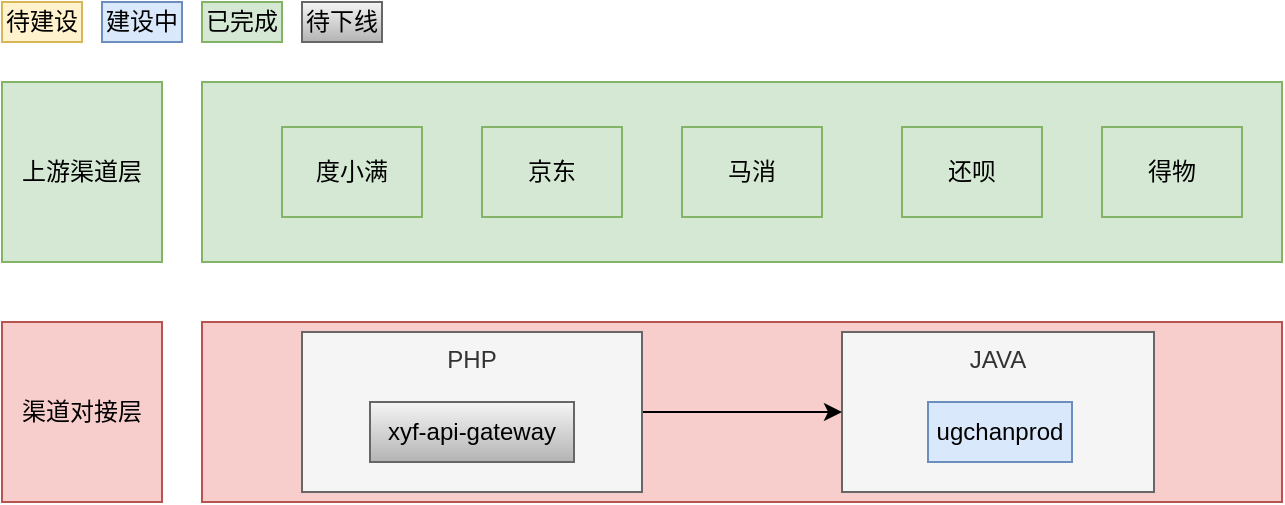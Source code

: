 <mxfile version="26.0.10">
  <diagram id="prtHgNgQTEPvFCAcTncT" name="Page-1">
    <mxGraphModel dx="1720" dy="1062" grid="1" gridSize="10" guides="1" tooltips="1" connect="1" arrows="1" fold="1" page="1" pageScale="1" pageWidth="827" pageHeight="1169" math="0" shadow="0">
      <root>
        <mxCell id="0" />
        <mxCell id="1" parent="0" />
        <mxCell id="XHcRj8FyIUyCIuukIsDU-2" value="上游渠道层" style="rounded=0;whiteSpace=wrap;html=1;labelBackgroundColor=none;fillColor=#d5e8d4;strokeColor=#82b366;" parent="1" vertex="1">
          <mxGeometry x="70" y="100" width="80" height="90" as="geometry" />
        </mxCell>
        <mxCell id="XHcRj8FyIUyCIuukIsDU-3" value="" style="rounded=0;whiteSpace=wrap;html=1;labelBackgroundColor=none;fillColor=#d5e8d4;strokeColor=#82b366;" parent="1" vertex="1">
          <mxGeometry x="170" y="100" width="540" height="90" as="geometry" />
        </mxCell>
        <mxCell id="XHcRj8FyIUyCIuukIsDU-4" value="度小满" style="rounded=0;whiteSpace=wrap;html=1;labelBackgroundColor=none;fillColor=#d5e8d4;strokeColor=#82b366;" parent="1" vertex="1">
          <mxGeometry x="210" y="122.5" width="70" height="45" as="geometry" />
        </mxCell>
        <mxCell id="XHcRj8FyIUyCIuukIsDU-5" value="京东" style="rounded=0;whiteSpace=wrap;html=1;labelBackgroundColor=none;fillColor=#d5e8d4;strokeColor=#82b366;" parent="1" vertex="1">
          <mxGeometry x="310" y="122.5" width="70" height="45" as="geometry" />
        </mxCell>
        <mxCell id="XHcRj8FyIUyCIuukIsDU-6" value="马消" style="rounded=0;whiteSpace=wrap;html=1;labelBackgroundColor=none;fillColor=#d5e8d4;strokeColor=#82b366;" parent="1" vertex="1">
          <mxGeometry x="410" y="122.5" width="70" height="45" as="geometry" />
        </mxCell>
        <mxCell id="XHcRj8FyIUyCIuukIsDU-7" value="还呗" style="rounded=0;whiteSpace=wrap;html=1;labelBackgroundColor=none;fillColor=#d5e8d4;strokeColor=#82b366;" parent="1" vertex="1">
          <mxGeometry x="520" y="122.5" width="70" height="45" as="geometry" />
        </mxCell>
        <mxCell id="XHcRj8FyIUyCIuukIsDU-8" value="得物" style="rounded=0;whiteSpace=wrap;html=1;labelBackgroundColor=none;fillColor=#d5e8d4;strokeColor=#82b366;" parent="1" vertex="1">
          <mxGeometry x="620" y="122.5" width="70" height="45" as="geometry" />
        </mxCell>
        <mxCell id="XHcRj8FyIUyCIuukIsDU-9" value="渠道对接层" style="rounded=0;whiteSpace=wrap;html=1;labelBackgroundColor=none;fillColor=#f8cecc;strokeColor=#b85450;" parent="1" vertex="1">
          <mxGeometry x="70" y="220" width="80" height="90" as="geometry" />
        </mxCell>
        <mxCell id="XHcRj8FyIUyCIuukIsDU-10" value="" style="rounded=0;whiteSpace=wrap;html=1;labelBackgroundColor=none;fillColor=#f8cecc;strokeColor=#b85450;" parent="1" vertex="1">
          <mxGeometry x="170" y="220" width="540" height="90" as="geometry" />
        </mxCell>
        <mxCell id="XHcRj8FyIUyCIuukIsDU-11" value="JAVA" style="rounded=0;whiteSpace=wrap;html=1;verticalAlign=top;labelBackgroundColor=none;fillColor=#f5f5f5;fontColor=#333333;strokeColor=#666666;" parent="1" vertex="1">
          <mxGeometry x="490" y="225" width="156" height="80" as="geometry" />
        </mxCell>
        <mxCell id="XHcRj8FyIUyCIuukIsDU-12" value="ugchanprod" style="text;html=1;align=center;verticalAlign=middle;whiteSpace=wrap;rounded=0;labelBackgroundColor=none;fillColor=#dae8fc;strokeColor=#6c8ebf;" parent="1" vertex="1">
          <mxGeometry x="533" y="260" width="72" height="30" as="geometry" />
        </mxCell>
        <mxCell id="XHcRj8FyIUyCIuukIsDU-21" style="edgeStyle=orthogonalEdgeStyle;rounded=0;orthogonalLoop=1;jettySize=auto;html=1;" parent="1" source="XHcRj8FyIUyCIuukIsDU-13" target="XHcRj8FyIUyCIuukIsDU-11" edge="1">
          <mxGeometry relative="1" as="geometry" />
        </mxCell>
        <mxCell id="XHcRj8FyIUyCIuukIsDU-13" value="PHP" style="rounded=0;whiteSpace=wrap;html=1;verticalAlign=top;labelBackgroundColor=none;fillColor=#f5f5f5;fontColor=#333333;strokeColor=#666666;" parent="1" vertex="1">
          <mxGeometry x="220" y="225" width="170" height="80" as="geometry" />
        </mxCell>
        <mxCell id="XHcRj8FyIUyCIuukIsDU-14" value="xyf-api-gateway" style="text;html=1;align=center;verticalAlign=middle;whiteSpace=wrap;rounded=0;labelBackgroundColor=none;fillColor=#f5f5f5;gradientColor=#b3b3b3;strokeColor=#666666;" parent="1" vertex="1">
          <mxGeometry x="254" y="260" width="102" height="30" as="geometry" />
        </mxCell>
        <mxCell id="XHcRj8FyIUyCIuukIsDU-15" value="待建设" style="rounded=0;whiteSpace=wrap;html=1;fillColor=#fff2cc;strokeColor=#d6b656;" parent="1" vertex="1">
          <mxGeometry x="70" y="60" width="40" height="20" as="geometry" />
        </mxCell>
        <mxCell id="XHcRj8FyIUyCIuukIsDU-16" value="建设中" style="rounded=0;whiteSpace=wrap;html=1;fillColor=#dae8fc;strokeColor=#6c8ebf;" parent="1" vertex="1">
          <mxGeometry x="120" y="60" width="40" height="20" as="geometry" />
        </mxCell>
        <mxCell id="XHcRj8FyIUyCIuukIsDU-17" value="已完成" style="rounded=0;whiteSpace=wrap;html=1;fillColor=#d5e8d4;strokeColor=#82b366;" parent="1" vertex="1">
          <mxGeometry x="170" y="60" width="40" height="20" as="geometry" />
        </mxCell>
        <mxCell id="XHcRj8FyIUyCIuukIsDU-18" value="待下线" style="rounded=0;whiteSpace=wrap;html=1;fillColor=#f5f5f5;strokeColor=#666666;gradientColor=#b3b3b3;" parent="1" vertex="1">
          <mxGeometry x="220" y="60" width="40" height="20" as="geometry" />
        </mxCell>
      </root>
    </mxGraphModel>
  </diagram>
</mxfile>
